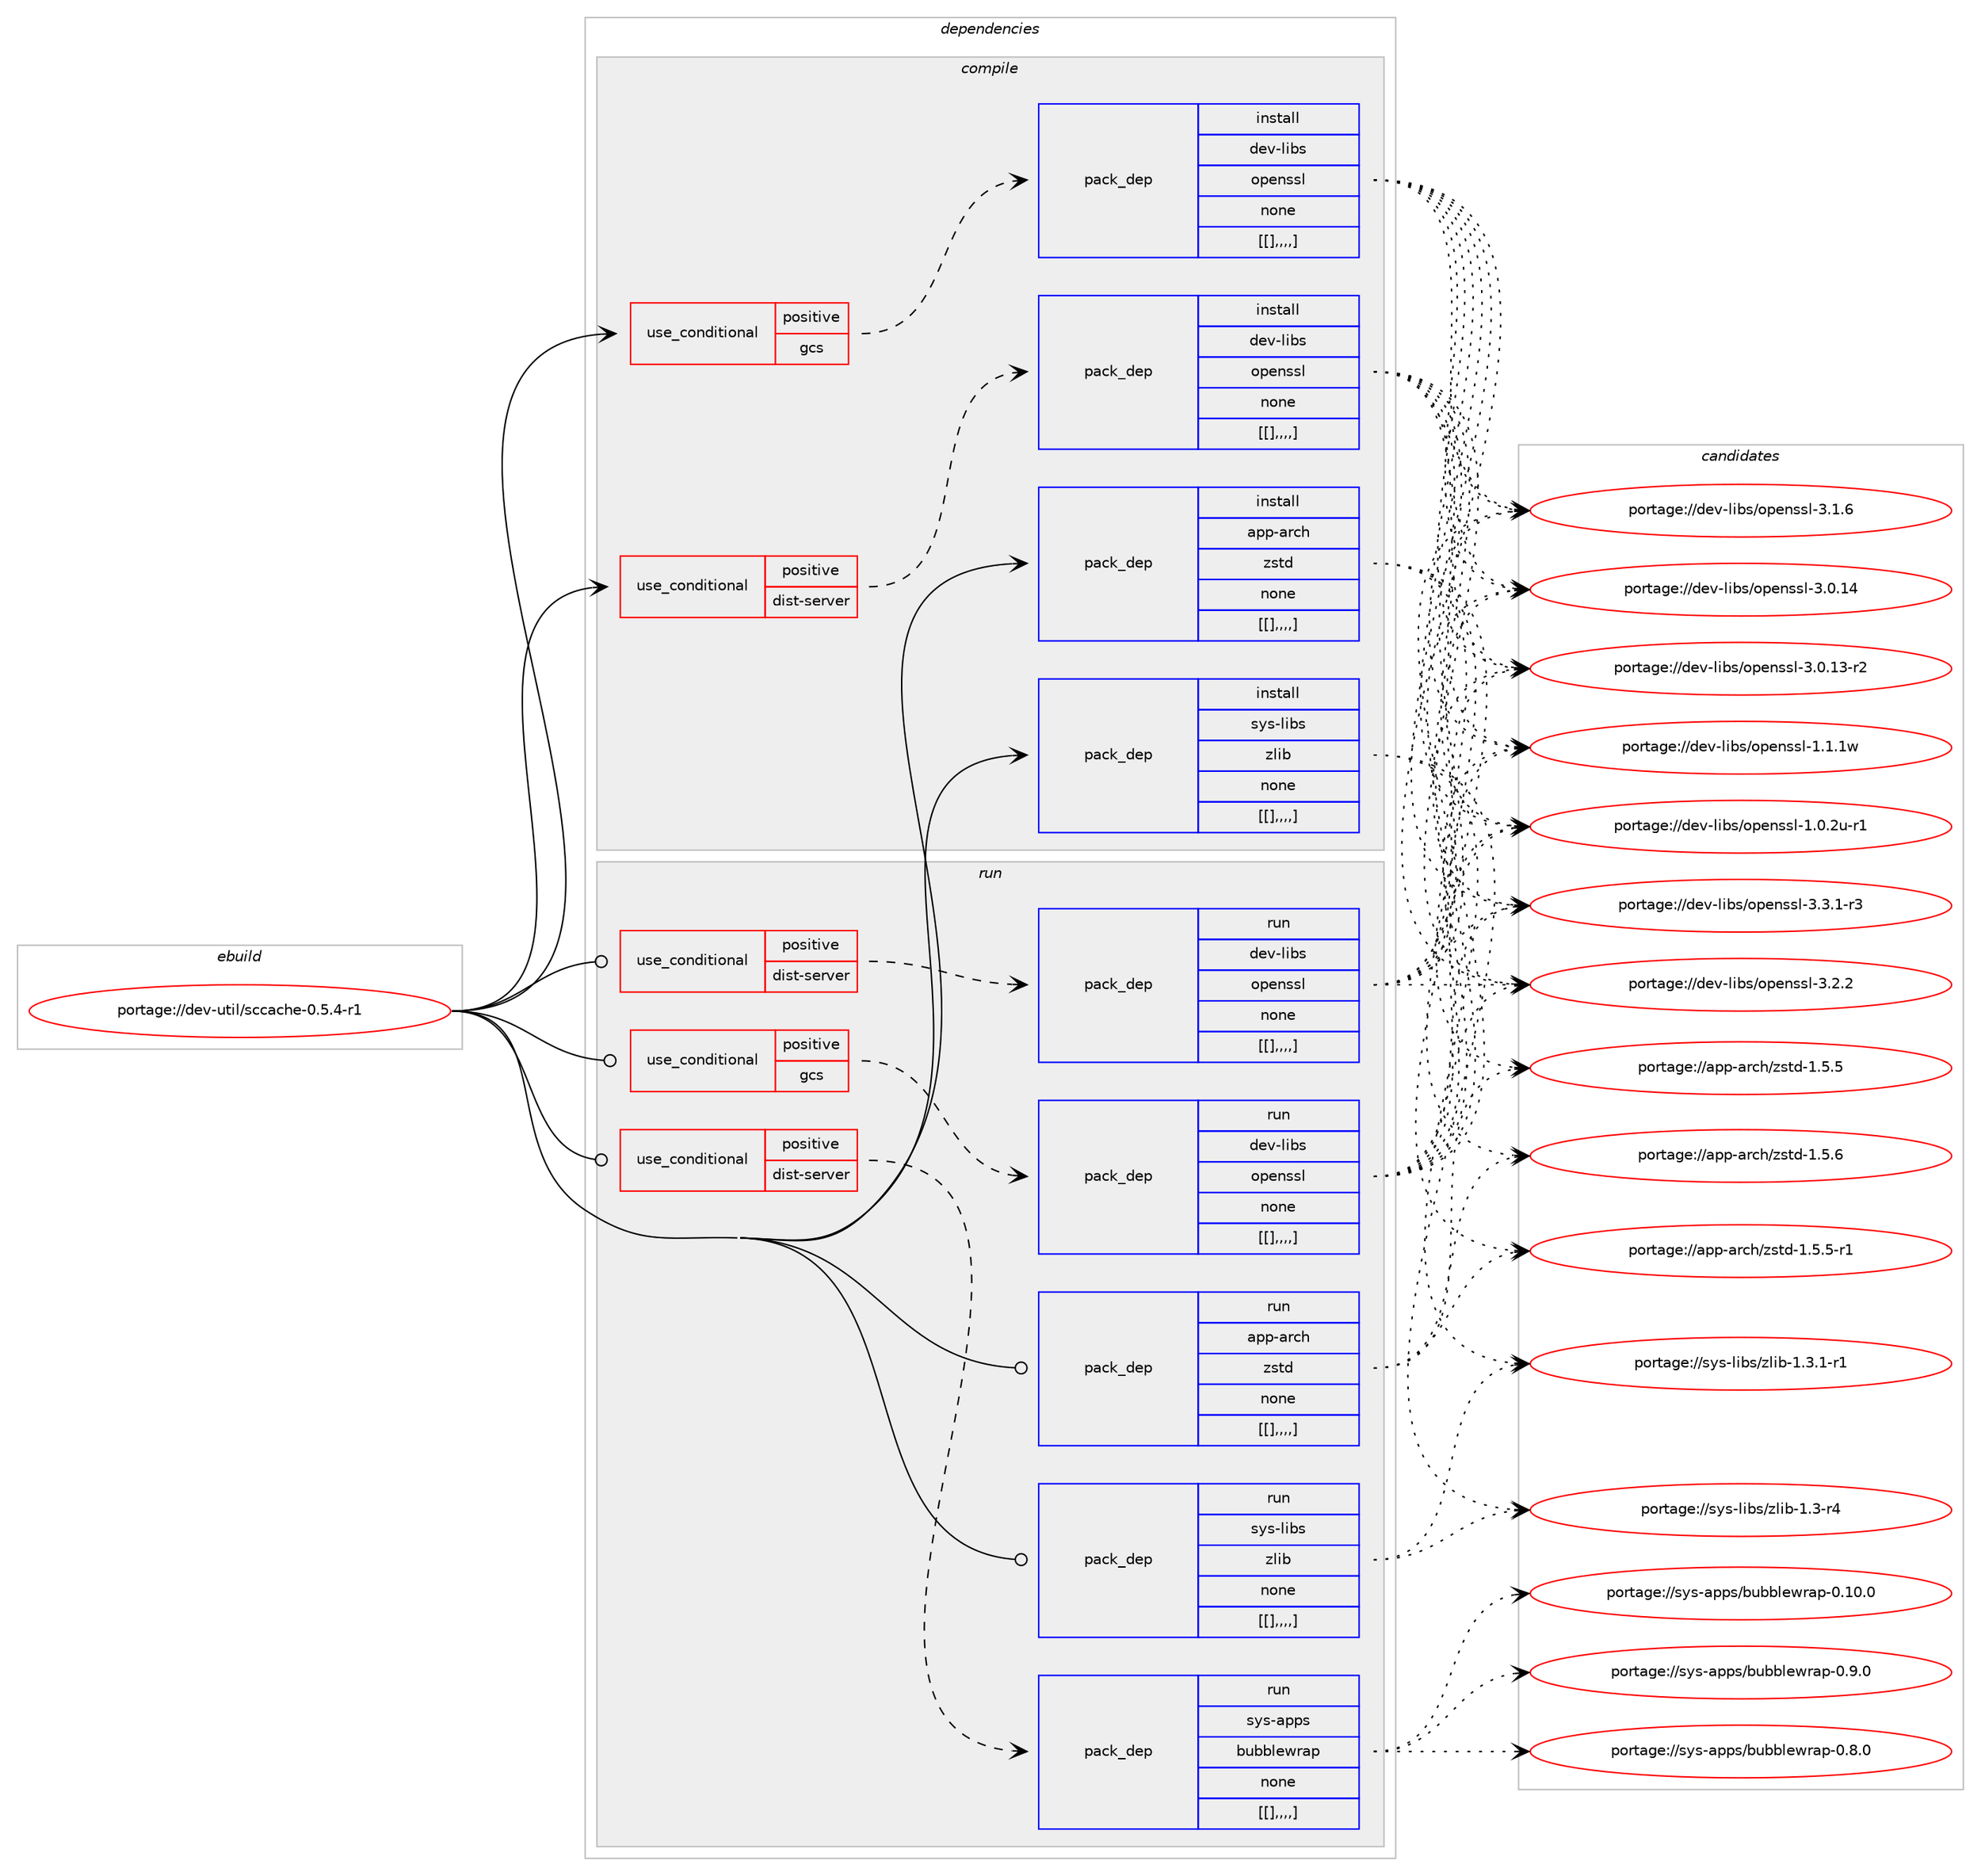digraph prolog {

# *************
# Graph options
# *************

newrank=true;
concentrate=true;
compound=true;
graph [rankdir=LR,fontname=Helvetica,fontsize=10,ranksep=1.5];#, ranksep=2.5, nodesep=0.2];
edge  [arrowhead=vee];
node  [fontname=Helvetica,fontsize=10];

# **********
# The ebuild
# **********

subgraph cluster_leftcol {
color=gray;
label=<<i>ebuild</i>>;
id [label="portage://dev-util/sccache-0.5.4-r1", color=red, width=4, href="../dev-util/sccache-0.5.4-r1.svg"];
}

# ****************
# The dependencies
# ****************

subgraph cluster_midcol {
color=gray;
label=<<i>dependencies</i>>;
subgraph cluster_compile {
fillcolor="#eeeeee";
style=filled;
label=<<i>compile</i>>;
subgraph cond63625 {
dependency223548 [label=<<TABLE BORDER="0" CELLBORDER="1" CELLSPACING="0" CELLPADDING="4"><TR><TD ROWSPAN="3" CELLPADDING="10">use_conditional</TD></TR><TR><TD>positive</TD></TR><TR><TD>dist-server</TD></TR></TABLE>>, shape=none, color=red];
subgraph pack158490 {
dependency223549 [label=<<TABLE BORDER="0" CELLBORDER="1" CELLSPACING="0" CELLPADDING="4" WIDTH="220"><TR><TD ROWSPAN="6" CELLPADDING="30">pack_dep</TD></TR><TR><TD WIDTH="110">install</TD></TR><TR><TD>dev-libs</TD></TR><TR><TD>openssl</TD></TR><TR><TD>none</TD></TR><TR><TD>[[],,,,]</TD></TR></TABLE>>, shape=none, color=blue];
}
dependency223548:e -> dependency223549:w [weight=20,style="dashed",arrowhead="vee"];
}
id:e -> dependency223548:w [weight=20,style="solid",arrowhead="vee"];
subgraph cond63626 {
dependency223550 [label=<<TABLE BORDER="0" CELLBORDER="1" CELLSPACING="0" CELLPADDING="4"><TR><TD ROWSPAN="3" CELLPADDING="10">use_conditional</TD></TR><TR><TD>positive</TD></TR><TR><TD>gcs</TD></TR></TABLE>>, shape=none, color=red];
subgraph pack158491 {
dependency223551 [label=<<TABLE BORDER="0" CELLBORDER="1" CELLSPACING="0" CELLPADDING="4" WIDTH="220"><TR><TD ROWSPAN="6" CELLPADDING="30">pack_dep</TD></TR><TR><TD WIDTH="110">install</TD></TR><TR><TD>dev-libs</TD></TR><TR><TD>openssl</TD></TR><TR><TD>none</TD></TR><TR><TD>[[],,,,]</TD></TR></TABLE>>, shape=none, color=blue];
}
dependency223550:e -> dependency223551:w [weight=20,style="dashed",arrowhead="vee"];
}
id:e -> dependency223550:w [weight=20,style="solid",arrowhead="vee"];
subgraph pack158492 {
dependency223552 [label=<<TABLE BORDER="0" CELLBORDER="1" CELLSPACING="0" CELLPADDING="4" WIDTH="220"><TR><TD ROWSPAN="6" CELLPADDING="30">pack_dep</TD></TR><TR><TD WIDTH="110">install</TD></TR><TR><TD>app-arch</TD></TR><TR><TD>zstd</TD></TR><TR><TD>none</TD></TR><TR><TD>[[],,,,]</TD></TR></TABLE>>, shape=none, color=blue];
}
id:e -> dependency223552:w [weight=20,style="solid",arrowhead="vee"];
subgraph pack158493 {
dependency223553 [label=<<TABLE BORDER="0" CELLBORDER="1" CELLSPACING="0" CELLPADDING="4" WIDTH="220"><TR><TD ROWSPAN="6" CELLPADDING="30">pack_dep</TD></TR><TR><TD WIDTH="110">install</TD></TR><TR><TD>sys-libs</TD></TR><TR><TD>zlib</TD></TR><TR><TD>none</TD></TR><TR><TD>[[],,,,]</TD></TR></TABLE>>, shape=none, color=blue];
}
id:e -> dependency223553:w [weight=20,style="solid",arrowhead="vee"];
}
subgraph cluster_compileandrun {
fillcolor="#eeeeee";
style=filled;
label=<<i>compile and run</i>>;
}
subgraph cluster_run {
fillcolor="#eeeeee";
style=filled;
label=<<i>run</i>>;
subgraph cond63627 {
dependency223554 [label=<<TABLE BORDER="0" CELLBORDER="1" CELLSPACING="0" CELLPADDING="4"><TR><TD ROWSPAN="3" CELLPADDING="10">use_conditional</TD></TR><TR><TD>positive</TD></TR><TR><TD>dist-server</TD></TR></TABLE>>, shape=none, color=red];
subgraph pack158494 {
dependency223555 [label=<<TABLE BORDER="0" CELLBORDER="1" CELLSPACING="0" CELLPADDING="4" WIDTH="220"><TR><TD ROWSPAN="6" CELLPADDING="30">pack_dep</TD></TR><TR><TD WIDTH="110">run</TD></TR><TR><TD>dev-libs</TD></TR><TR><TD>openssl</TD></TR><TR><TD>none</TD></TR><TR><TD>[[],,,,]</TD></TR></TABLE>>, shape=none, color=blue];
}
dependency223554:e -> dependency223555:w [weight=20,style="dashed",arrowhead="vee"];
}
id:e -> dependency223554:w [weight=20,style="solid",arrowhead="odot"];
subgraph cond63628 {
dependency223556 [label=<<TABLE BORDER="0" CELLBORDER="1" CELLSPACING="0" CELLPADDING="4"><TR><TD ROWSPAN="3" CELLPADDING="10">use_conditional</TD></TR><TR><TD>positive</TD></TR><TR><TD>dist-server</TD></TR></TABLE>>, shape=none, color=red];
subgraph pack158495 {
dependency223557 [label=<<TABLE BORDER="0" CELLBORDER="1" CELLSPACING="0" CELLPADDING="4" WIDTH="220"><TR><TD ROWSPAN="6" CELLPADDING="30">pack_dep</TD></TR><TR><TD WIDTH="110">run</TD></TR><TR><TD>sys-apps</TD></TR><TR><TD>bubblewrap</TD></TR><TR><TD>none</TD></TR><TR><TD>[[],,,,]</TD></TR></TABLE>>, shape=none, color=blue];
}
dependency223556:e -> dependency223557:w [weight=20,style="dashed",arrowhead="vee"];
}
id:e -> dependency223556:w [weight=20,style="solid",arrowhead="odot"];
subgraph cond63629 {
dependency223558 [label=<<TABLE BORDER="0" CELLBORDER="1" CELLSPACING="0" CELLPADDING="4"><TR><TD ROWSPAN="3" CELLPADDING="10">use_conditional</TD></TR><TR><TD>positive</TD></TR><TR><TD>gcs</TD></TR></TABLE>>, shape=none, color=red];
subgraph pack158496 {
dependency223559 [label=<<TABLE BORDER="0" CELLBORDER="1" CELLSPACING="0" CELLPADDING="4" WIDTH="220"><TR><TD ROWSPAN="6" CELLPADDING="30">pack_dep</TD></TR><TR><TD WIDTH="110">run</TD></TR><TR><TD>dev-libs</TD></TR><TR><TD>openssl</TD></TR><TR><TD>none</TD></TR><TR><TD>[[],,,,]</TD></TR></TABLE>>, shape=none, color=blue];
}
dependency223558:e -> dependency223559:w [weight=20,style="dashed",arrowhead="vee"];
}
id:e -> dependency223558:w [weight=20,style="solid",arrowhead="odot"];
subgraph pack158497 {
dependency223560 [label=<<TABLE BORDER="0" CELLBORDER="1" CELLSPACING="0" CELLPADDING="4" WIDTH="220"><TR><TD ROWSPAN="6" CELLPADDING="30">pack_dep</TD></TR><TR><TD WIDTH="110">run</TD></TR><TR><TD>app-arch</TD></TR><TR><TD>zstd</TD></TR><TR><TD>none</TD></TR><TR><TD>[[],,,,]</TD></TR></TABLE>>, shape=none, color=blue];
}
id:e -> dependency223560:w [weight=20,style="solid",arrowhead="odot"];
subgraph pack158498 {
dependency223561 [label=<<TABLE BORDER="0" CELLBORDER="1" CELLSPACING="0" CELLPADDING="4" WIDTH="220"><TR><TD ROWSPAN="6" CELLPADDING="30">pack_dep</TD></TR><TR><TD WIDTH="110">run</TD></TR><TR><TD>sys-libs</TD></TR><TR><TD>zlib</TD></TR><TR><TD>none</TD></TR><TR><TD>[[],,,,]</TD></TR></TABLE>>, shape=none, color=blue];
}
id:e -> dependency223561:w [weight=20,style="solid",arrowhead="odot"];
}
}

# **************
# The candidates
# **************

subgraph cluster_choices {
rank=same;
color=gray;
label=<<i>candidates</i>>;

subgraph choice158490 {
color=black;
nodesep=1;
choice1001011184510810598115471111121011101151151084551465146494511451 [label="portage://dev-libs/openssl-3.3.1-r3", color=red, width=4,href="../dev-libs/openssl-3.3.1-r3.svg"];
choice100101118451081059811547111112101110115115108455146504650 [label="portage://dev-libs/openssl-3.2.2", color=red, width=4,href="../dev-libs/openssl-3.2.2.svg"];
choice100101118451081059811547111112101110115115108455146494654 [label="portage://dev-libs/openssl-3.1.6", color=red, width=4,href="../dev-libs/openssl-3.1.6.svg"];
choice10010111845108105981154711111210111011511510845514648464952 [label="portage://dev-libs/openssl-3.0.14", color=red, width=4,href="../dev-libs/openssl-3.0.14.svg"];
choice100101118451081059811547111112101110115115108455146484649514511450 [label="portage://dev-libs/openssl-3.0.13-r2", color=red, width=4,href="../dev-libs/openssl-3.0.13-r2.svg"];
choice100101118451081059811547111112101110115115108454946494649119 [label="portage://dev-libs/openssl-1.1.1w", color=red, width=4,href="../dev-libs/openssl-1.1.1w.svg"];
choice1001011184510810598115471111121011101151151084549464846501174511449 [label="portage://dev-libs/openssl-1.0.2u-r1", color=red, width=4,href="../dev-libs/openssl-1.0.2u-r1.svg"];
dependency223549:e -> choice1001011184510810598115471111121011101151151084551465146494511451:w [style=dotted,weight="100"];
dependency223549:e -> choice100101118451081059811547111112101110115115108455146504650:w [style=dotted,weight="100"];
dependency223549:e -> choice100101118451081059811547111112101110115115108455146494654:w [style=dotted,weight="100"];
dependency223549:e -> choice10010111845108105981154711111210111011511510845514648464952:w [style=dotted,weight="100"];
dependency223549:e -> choice100101118451081059811547111112101110115115108455146484649514511450:w [style=dotted,weight="100"];
dependency223549:e -> choice100101118451081059811547111112101110115115108454946494649119:w [style=dotted,weight="100"];
dependency223549:e -> choice1001011184510810598115471111121011101151151084549464846501174511449:w [style=dotted,weight="100"];
}
subgraph choice158491 {
color=black;
nodesep=1;
choice1001011184510810598115471111121011101151151084551465146494511451 [label="portage://dev-libs/openssl-3.3.1-r3", color=red, width=4,href="../dev-libs/openssl-3.3.1-r3.svg"];
choice100101118451081059811547111112101110115115108455146504650 [label="portage://dev-libs/openssl-3.2.2", color=red, width=4,href="../dev-libs/openssl-3.2.2.svg"];
choice100101118451081059811547111112101110115115108455146494654 [label="portage://dev-libs/openssl-3.1.6", color=red, width=4,href="../dev-libs/openssl-3.1.6.svg"];
choice10010111845108105981154711111210111011511510845514648464952 [label="portage://dev-libs/openssl-3.0.14", color=red, width=4,href="../dev-libs/openssl-3.0.14.svg"];
choice100101118451081059811547111112101110115115108455146484649514511450 [label="portage://dev-libs/openssl-3.0.13-r2", color=red, width=4,href="../dev-libs/openssl-3.0.13-r2.svg"];
choice100101118451081059811547111112101110115115108454946494649119 [label="portage://dev-libs/openssl-1.1.1w", color=red, width=4,href="../dev-libs/openssl-1.1.1w.svg"];
choice1001011184510810598115471111121011101151151084549464846501174511449 [label="portage://dev-libs/openssl-1.0.2u-r1", color=red, width=4,href="../dev-libs/openssl-1.0.2u-r1.svg"];
dependency223551:e -> choice1001011184510810598115471111121011101151151084551465146494511451:w [style=dotted,weight="100"];
dependency223551:e -> choice100101118451081059811547111112101110115115108455146504650:w [style=dotted,weight="100"];
dependency223551:e -> choice100101118451081059811547111112101110115115108455146494654:w [style=dotted,weight="100"];
dependency223551:e -> choice10010111845108105981154711111210111011511510845514648464952:w [style=dotted,weight="100"];
dependency223551:e -> choice100101118451081059811547111112101110115115108455146484649514511450:w [style=dotted,weight="100"];
dependency223551:e -> choice100101118451081059811547111112101110115115108454946494649119:w [style=dotted,weight="100"];
dependency223551:e -> choice1001011184510810598115471111121011101151151084549464846501174511449:w [style=dotted,weight="100"];
}
subgraph choice158492 {
color=black;
nodesep=1;
choice9711211245971149910447122115116100454946534654 [label="portage://app-arch/zstd-1.5.6", color=red, width=4,href="../app-arch/zstd-1.5.6.svg"];
choice97112112459711499104471221151161004549465346534511449 [label="portage://app-arch/zstd-1.5.5-r1", color=red, width=4,href="../app-arch/zstd-1.5.5-r1.svg"];
choice9711211245971149910447122115116100454946534653 [label="portage://app-arch/zstd-1.5.5", color=red, width=4,href="../app-arch/zstd-1.5.5.svg"];
dependency223552:e -> choice9711211245971149910447122115116100454946534654:w [style=dotted,weight="100"];
dependency223552:e -> choice97112112459711499104471221151161004549465346534511449:w [style=dotted,weight="100"];
dependency223552:e -> choice9711211245971149910447122115116100454946534653:w [style=dotted,weight="100"];
}
subgraph choice158493 {
color=black;
nodesep=1;
choice115121115451081059811547122108105984549465146494511449 [label="portage://sys-libs/zlib-1.3.1-r1", color=red, width=4,href="../sys-libs/zlib-1.3.1-r1.svg"];
choice11512111545108105981154712210810598454946514511452 [label="portage://sys-libs/zlib-1.3-r4", color=red, width=4,href="../sys-libs/zlib-1.3-r4.svg"];
dependency223553:e -> choice115121115451081059811547122108105984549465146494511449:w [style=dotted,weight="100"];
dependency223553:e -> choice11512111545108105981154712210810598454946514511452:w [style=dotted,weight="100"];
}
subgraph choice158494 {
color=black;
nodesep=1;
choice1001011184510810598115471111121011101151151084551465146494511451 [label="portage://dev-libs/openssl-3.3.1-r3", color=red, width=4,href="../dev-libs/openssl-3.3.1-r3.svg"];
choice100101118451081059811547111112101110115115108455146504650 [label="portage://dev-libs/openssl-3.2.2", color=red, width=4,href="../dev-libs/openssl-3.2.2.svg"];
choice100101118451081059811547111112101110115115108455146494654 [label="portage://dev-libs/openssl-3.1.6", color=red, width=4,href="../dev-libs/openssl-3.1.6.svg"];
choice10010111845108105981154711111210111011511510845514648464952 [label="portage://dev-libs/openssl-3.0.14", color=red, width=4,href="../dev-libs/openssl-3.0.14.svg"];
choice100101118451081059811547111112101110115115108455146484649514511450 [label="portage://dev-libs/openssl-3.0.13-r2", color=red, width=4,href="../dev-libs/openssl-3.0.13-r2.svg"];
choice100101118451081059811547111112101110115115108454946494649119 [label="portage://dev-libs/openssl-1.1.1w", color=red, width=4,href="../dev-libs/openssl-1.1.1w.svg"];
choice1001011184510810598115471111121011101151151084549464846501174511449 [label="portage://dev-libs/openssl-1.0.2u-r1", color=red, width=4,href="../dev-libs/openssl-1.0.2u-r1.svg"];
dependency223555:e -> choice1001011184510810598115471111121011101151151084551465146494511451:w [style=dotted,weight="100"];
dependency223555:e -> choice100101118451081059811547111112101110115115108455146504650:w [style=dotted,weight="100"];
dependency223555:e -> choice100101118451081059811547111112101110115115108455146494654:w [style=dotted,weight="100"];
dependency223555:e -> choice10010111845108105981154711111210111011511510845514648464952:w [style=dotted,weight="100"];
dependency223555:e -> choice100101118451081059811547111112101110115115108455146484649514511450:w [style=dotted,weight="100"];
dependency223555:e -> choice100101118451081059811547111112101110115115108454946494649119:w [style=dotted,weight="100"];
dependency223555:e -> choice1001011184510810598115471111121011101151151084549464846501174511449:w [style=dotted,weight="100"];
}
subgraph choice158495 {
color=black;
nodesep=1;
choice1151211154597112112115479811798981081011191149711245484649484648 [label="portage://sys-apps/bubblewrap-0.10.0", color=red, width=4,href="../sys-apps/bubblewrap-0.10.0.svg"];
choice11512111545971121121154798117989810810111911497112454846574648 [label="portage://sys-apps/bubblewrap-0.9.0", color=red, width=4,href="../sys-apps/bubblewrap-0.9.0.svg"];
choice11512111545971121121154798117989810810111911497112454846564648 [label="portage://sys-apps/bubblewrap-0.8.0", color=red, width=4,href="../sys-apps/bubblewrap-0.8.0.svg"];
dependency223557:e -> choice1151211154597112112115479811798981081011191149711245484649484648:w [style=dotted,weight="100"];
dependency223557:e -> choice11512111545971121121154798117989810810111911497112454846574648:w [style=dotted,weight="100"];
dependency223557:e -> choice11512111545971121121154798117989810810111911497112454846564648:w [style=dotted,weight="100"];
}
subgraph choice158496 {
color=black;
nodesep=1;
choice1001011184510810598115471111121011101151151084551465146494511451 [label="portage://dev-libs/openssl-3.3.1-r3", color=red, width=4,href="../dev-libs/openssl-3.3.1-r3.svg"];
choice100101118451081059811547111112101110115115108455146504650 [label="portage://dev-libs/openssl-3.2.2", color=red, width=4,href="../dev-libs/openssl-3.2.2.svg"];
choice100101118451081059811547111112101110115115108455146494654 [label="portage://dev-libs/openssl-3.1.6", color=red, width=4,href="../dev-libs/openssl-3.1.6.svg"];
choice10010111845108105981154711111210111011511510845514648464952 [label="portage://dev-libs/openssl-3.0.14", color=red, width=4,href="../dev-libs/openssl-3.0.14.svg"];
choice100101118451081059811547111112101110115115108455146484649514511450 [label="portage://dev-libs/openssl-3.0.13-r2", color=red, width=4,href="../dev-libs/openssl-3.0.13-r2.svg"];
choice100101118451081059811547111112101110115115108454946494649119 [label="portage://dev-libs/openssl-1.1.1w", color=red, width=4,href="../dev-libs/openssl-1.1.1w.svg"];
choice1001011184510810598115471111121011101151151084549464846501174511449 [label="portage://dev-libs/openssl-1.0.2u-r1", color=red, width=4,href="../dev-libs/openssl-1.0.2u-r1.svg"];
dependency223559:e -> choice1001011184510810598115471111121011101151151084551465146494511451:w [style=dotted,weight="100"];
dependency223559:e -> choice100101118451081059811547111112101110115115108455146504650:w [style=dotted,weight="100"];
dependency223559:e -> choice100101118451081059811547111112101110115115108455146494654:w [style=dotted,weight="100"];
dependency223559:e -> choice10010111845108105981154711111210111011511510845514648464952:w [style=dotted,weight="100"];
dependency223559:e -> choice100101118451081059811547111112101110115115108455146484649514511450:w [style=dotted,weight="100"];
dependency223559:e -> choice100101118451081059811547111112101110115115108454946494649119:w [style=dotted,weight="100"];
dependency223559:e -> choice1001011184510810598115471111121011101151151084549464846501174511449:w [style=dotted,weight="100"];
}
subgraph choice158497 {
color=black;
nodesep=1;
choice9711211245971149910447122115116100454946534654 [label="portage://app-arch/zstd-1.5.6", color=red, width=4,href="../app-arch/zstd-1.5.6.svg"];
choice97112112459711499104471221151161004549465346534511449 [label="portage://app-arch/zstd-1.5.5-r1", color=red, width=4,href="../app-arch/zstd-1.5.5-r1.svg"];
choice9711211245971149910447122115116100454946534653 [label="portage://app-arch/zstd-1.5.5", color=red, width=4,href="../app-arch/zstd-1.5.5.svg"];
dependency223560:e -> choice9711211245971149910447122115116100454946534654:w [style=dotted,weight="100"];
dependency223560:e -> choice97112112459711499104471221151161004549465346534511449:w [style=dotted,weight="100"];
dependency223560:e -> choice9711211245971149910447122115116100454946534653:w [style=dotted,weight="100"];
}
subgraph choice158498 {
color=black;
nodesep=1;
choice115121115451081059811547122108105984549465146494511449 [label="portage://sys-libs/zlib-1.3.1-r1", color=red, width=4,href="../sys-libs/zlib-1.3.1-r1.svg"];
choice11512111545108105981154712210810598454946514511452 [label="portage://sys-libs/zlib-1.3-r4", color=red, width=4,href="../sys-libs/zlib-1.3-r4.svg"];
dependency223561:e -> choice115121115451081059811547122108105984549465146494511449:w [style=dotted,weight="100"];
dependency223561:e -> choice11512111545108105981154712210810598454946514511452:w [style=dotted,weight="100"];
}
}

}
